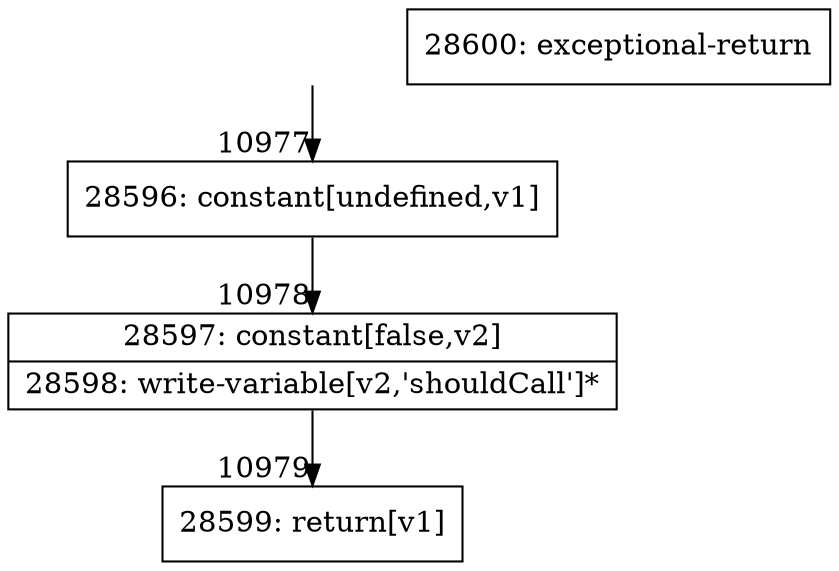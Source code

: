 digraph {
rankdir="TD"
BB_entry854[shape=none,label=""];
BB_entry854 -> BB10977 [tailport=s, headport=n, headlabel="    10977"]
BB10977 [shape=record label="{28596: constant[undefined,v1]}" ] 
BB10977 -> BB10978 [tailport=s, headport=n, headlabel="      10978"]
BB10978 [shape=record label="{28597: constant[false,v2]|28598: write-variable[v2,'shouldCall']*}" ] 
BB10978 -> BB10979 [tailport=s, headport=n, headlabel="      10979"]
BB10979 [shape=record label="{28599: return[v1]}" ] 
BB10980 [shape=record label="{28600: exceptional-return}" ] 
//#$~ 15348
}
